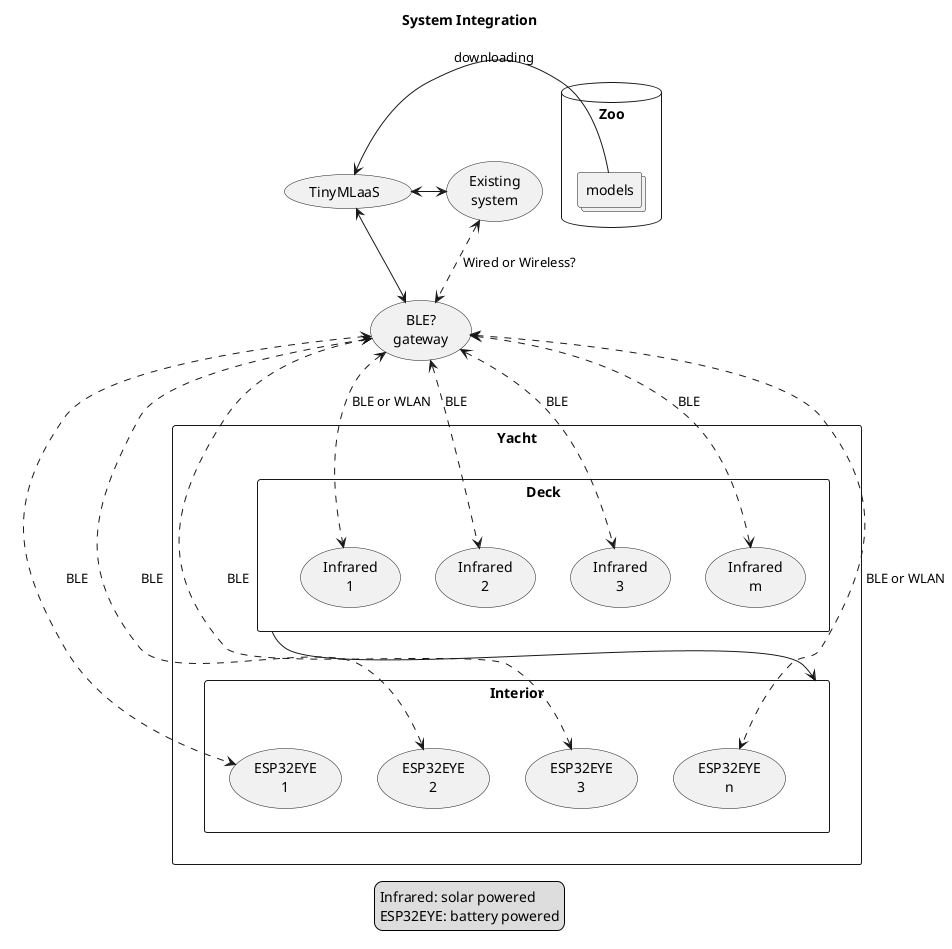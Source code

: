 @startuml

title "System Integration"

database Zoo {
         collections models
}

(TinyMLaaS) <- models : downloading
(TinyMLaaS) <-> (BLE?\ngateway)
(TinyMLaaS) <-> (Existing\nsystem)

(Existing\nsystem) <..> (BLE?\ngateway) : Wired or Wireless?

rectangle Yacht {
	rectangle Interior {
	          (ESP32EYE\n1)
	          (ESP32EYE\n2)
	          (ESP32EYE\n3)
	          (ESP32EYE\nn)
	}

	rectangle Deck {
	          (Infrared\n1)
	          (Infrared\n2)
	          (Infrared\n3)
	          (Infrared\nm)
	}
        Deck -down-> Interior
}

(BLE?\ngateway) <..> (ESP32EYE\n1) : BLE
(BLE?\ngateway) <..> (ESP32EYE\n2) : BLE
(BLE?\ngateway) <..> (ESP32EYE\n3) : BLE
(BLE?\ngateway) <..> (ESP32EYE\nn) : BLE or WLAN
(BLE?\ngateway) <..> (Infrared\n1) : BLE or WLAN
(BLE?\ngateway) <..> (Infrared\n2) : BLE
(BLE?\ngateway) <..> (Infrared\n3) : BLE
(BLE?\ngateway) <..> (Infrared\nm) : BLE

legend
Infrared: solar powered
ESP32EYE: battery powered
end legend


@enduml
